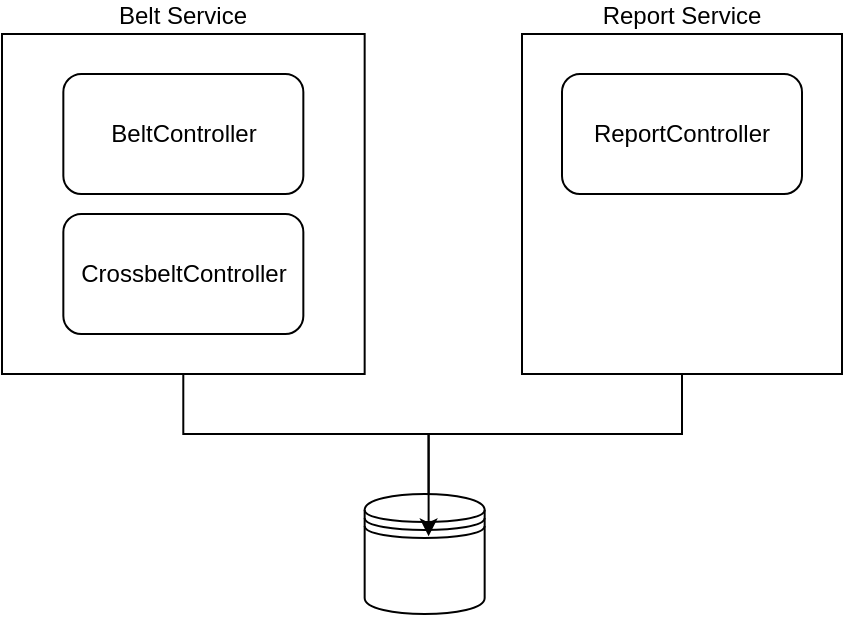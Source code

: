 <mxfile version="24.1.0" type="device">
  <diagram name="Page-1" id="opSYaH2J1gWdcnBwjpQx">
    <mxGraphModel dx="1195" dy="678" grid="1" gridSize="10" guides="1" tooltips="1" connect="1" arrows="1" fold="1" page="1" pageScale="1" pageWidth="850" pageHeight="1100" math="0" shadow="0">
      <root>
        <mxCell id="0" />
        <mxCell id="1" parent="0" />
        <mxCell id="ZtgmJ8ed2L3JojrhqnTy-53" value="" style="edgeStyle=orthogonalEdgeStyle;rounded=0;orthogonalLoop=1;jettySize=auto;html=1;entryX=0.533;entryY=0.325;entryDx=0;entryDy=0;entryPerimeter=0;" edge="1" parent="1" source="ZtgmJ8ed2L3JojrhqnTy-1" target="ZtgmJ8ed2L3JojrhqnTy-50">
          <mxGeometry relative="1" as="geometry">
            <mxPoint x="540" y="340" as="targetPoint" />
            <Array as="points">
              <mxPoint x="540" y="290" />
              <mxPoint x="413" y="290" />
            </Array>
          </mxGeometry>
        </mxCell>
        <mxCell id="ZtgmJ8ed2L3JojrhqnTy-1" value="Report Service" style="rounded=0;whiteSpace=wrap;html=1;labelPosition=center;verticalLabelPosition=top;align=center;verticalAlign=bottom;" vertex="1" parent="1">
          <mxGeometry x="460" y="90" width="160" height="170" as="geometry" />
        </mxCell>
        <mxCell id="ZtgmJ8ed2L3JojrhqnTy-48" value="" style="group" vertex="1" connectable="0" parent="1">
          <mxGeometry x="200" y="90" width="181.33" height="170" as="geometry" />
        </mxCell>
        <mxCell id="QX6qnde6JWg4k-6KLHOT-1" value="Belt&amp;nbsp;&lt;span style=&quot;background-color: initial;&quot;&gt;Service&lt;/span&gt;" style="rounded=0;whiteSpace=wrap;html=1;labelPosition=center;verticalLabelPosition=top;align=center;verticalAlign=bottom;aspect=fixed;" parent="ZtgmJ8ed2L3JojrhqnTy-48" vertex="1">
          <mxGeometry width="181.33" height="170" as="geometry" />
        </mxCell>
        <mxCell id="ZtgmJ8ed2L3JojrhqnTy-46" value="BeltController" style="rounded=1;whiteSpace=wrap;html=1;" vertex="1" parent="ZtgmJ8ed2L3JojrhqnTy-48">
          <mxGeometry x="30.67" y="20" width="120" height="60" as="geometry" />
        </mxCell>
        <mxCell id="ZtgmJ8ed2L3JojrhqnTy-47" value="CrossbeltController" style="rounded=1;whiteSpace=wrap;html=1;" vertex="1" parent="ZtgmJ8ed2L3JojrhqnTy-48">
          <mxGeometry x="30.67" y="90.01" width="120" height="60" as="geometry" />
        </mxCell>
        <mxCell id="ZtgmJ8ed2L3JojrhqnTy-49" value="ReportController" style="rounded=1;whiteSpace=wrap;html=1;" vertex="1" parent="1">
          <mxGeometry x="480" y="110" width="120" height="60" as="geometry" />
        </mxCell>
        <mxCell id="ZtgmJ8ed2L3JojrhqnTy-50" value="" style="shape=datastore;whiteSpace=wrap;html=1;" vertex="1" parent="1">
          <mxGeometry x="381.33" y="320" width="60" height="60" as="geometry" />
        </mxCell>
        <mxCell id="ZtgmJ8ed2L3JojrhqnTy-51" value="" style="edgeStyle=orthogonalEdgeStyle;rounded=0;orthogonalLoop=1;jettySize=auto;html=1;entryX=0.533;entryY=0.353;entryDx=0;entryDy=0;entryPerimeter=0;" edge="1" parent="1" source="QX6qnde6JWg4k-6KLHOT-1" target="ZtgmJ8ed2L3JojrhqnTy-50">
          <mxGeometry relative="1" as="geometry">
            <mxPoint x="290.665" y="340" as="targetPoint" />
          </mxGeometry>
        </mxCell>
      </root>
    </mxGraphModel>
  </diagram>
</mxfile>
